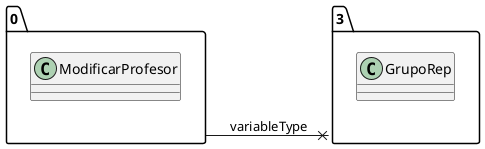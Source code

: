 @startuml 
allow_mixing
left to right direction
package "0"{
class ModificarProfesor

}
package "3"{
class GrupoRep

}
"0" --x "3":variableType
@enduml